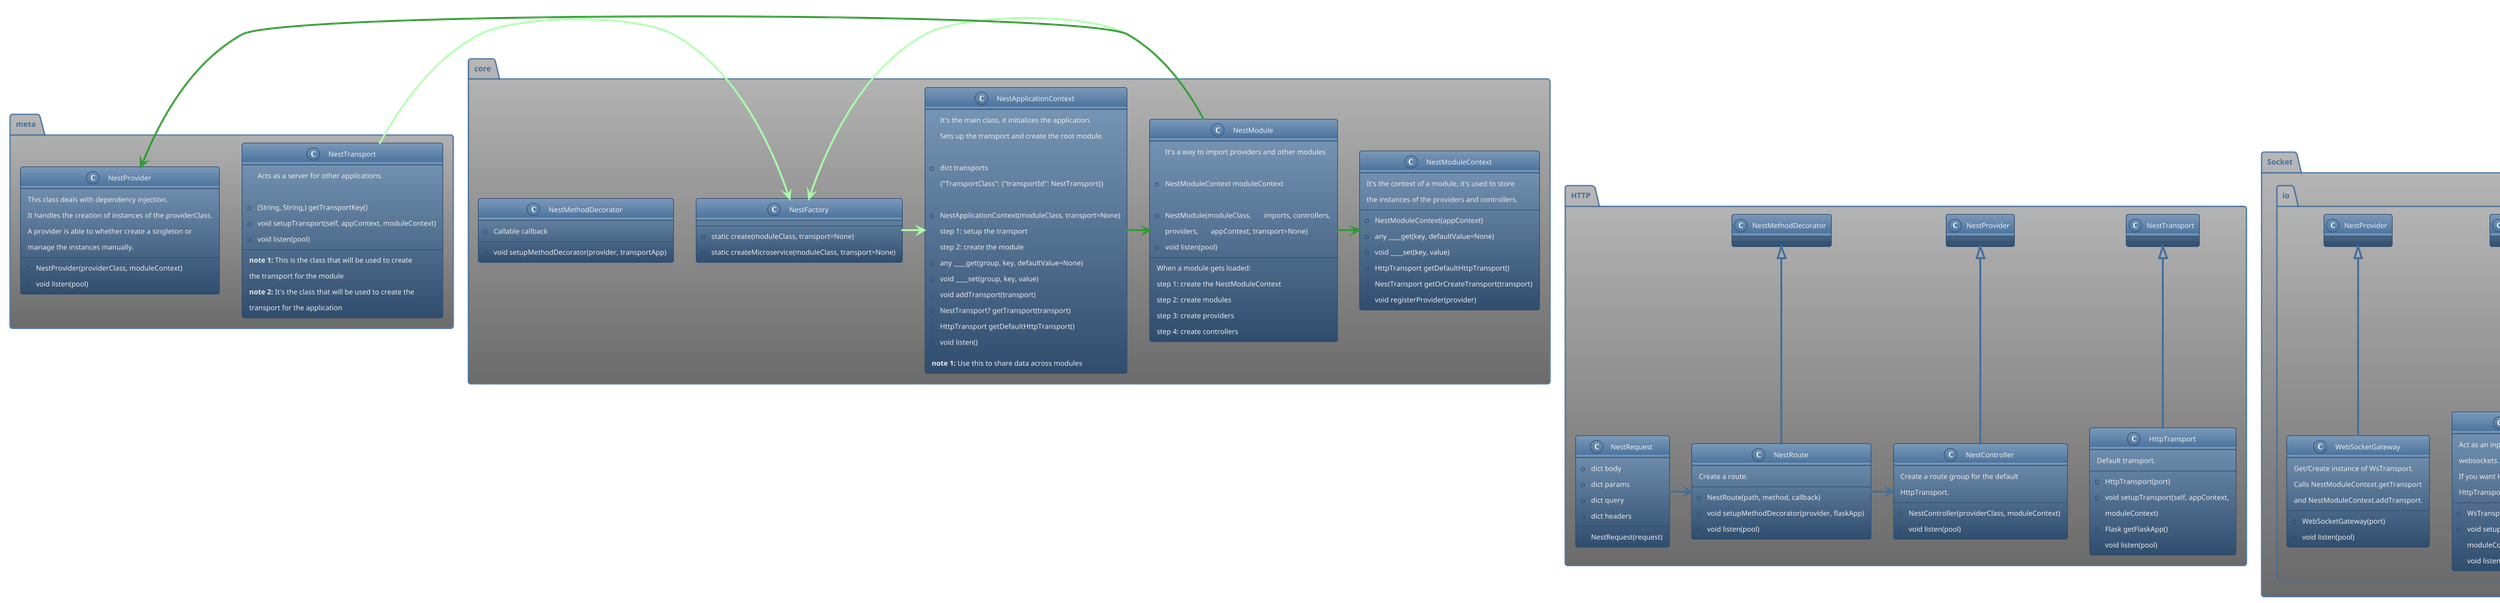 @startuml BottleNest
  !theme spacelab

  package "meta" {
    class NestTransport {
      Acts as a server for other applications.
      
      +(String, String,) getTransportKey()
      +void setupTransport(self, appContext, moduleContext)
      +void listen(pool)
      ---
      **note 1:** This is the class that will be used to create 
      the transport for the module
      **note 2:** It's the class that will be used to create the 
      transport for the application
    }

    class NestProvider {
      This class deals with dependency injection.
      It handles the creation of instances of the providerClass.
      A provider is able to whether create a singleton or 
      manage the instances manually.
      
      +NestProvider(providerClass, moduleContext)
      +void listen(pool)
    }
  }

  package "core" {
    class NestFactory {
      +static create(moduleClass, transport=None)
      +static createMicroservice(moduleClass, transport=None)
    }

    class NestApplicationContext {
      It's the main class, it initializes the application.
      Sets up the transport and create the root module.
      
      +dict transports
      {"TransportClass": {"transportId": NestTransport}}

      +NestApplicationContext(moduleClass, transport=None)
      step 1: setup the transport
      step 2: create the module
      +any ____get(group, key, defaultValue=None)
      +void ____set(group, key, value)
      +void addTransport(transport)
      +NestTransport? getTransport(transport)
      +HttpTransport getDefaultHttpTransport()
      +void listen()
      ---
      **note 1:** Use this to share data across modules
    }

    class NestModule {
      It's a way to import providers and other modules

      +NestModuleContext moduleContext

      +NestModule(moduleClass, \
      imports, controllers, 
      providers, \
      appContext, transport=None)
      +void listen(pool)
      ---
      When a module gets loaded:
      step 1: create the NestModuleContext
      step 2: create modules
      step 3: create providers
      step 4: create controllers
    }

    class NestModuleContext {
      It's the context of a module, it's used to store
      the instances of the providers and controllers.

      +NestModuleContext(appContext)
      +any ____get(key, defaultValue=None)
      +void ____set(key, value)
      +HttpTransport getDefaultHttpTransport()
      +NestTransport getOrCreateTransport(transport)
      +void registerProvider(provider)
    }

    class NestMethodDecorator {
      +Callable callback
      +void setupMethodDecorator(provider, transportApp)
    }

    NestTransport -[#afa]> NestFactory
    NestFactory <-[#afa] NestModule
    NestFactory -[#afa]> NestApplicationContext
    NestApplicationContext -[#393]> NestModule
    NestModule -[#393]> NestModuleContext
    NestModuleContext -[hidden]> NestProvider
    NestModule -[#393]> NestProvider
  }

  package "HTTP" {
    class HttpTransport extends NestTransport {
      Default transport.

      +HttpTransport(port)
      +void setupTransport(self, appContext, 
      moduleContext)
      +Flask getFlaskApp()
      +void listen(pool)
    }

    class NestController extends NestProvider {
      Create a route group for the default 
      HttpTransport.

      +NestController(providerClass, moduleContext)
      +void listen(pool)
    }

    class NestRoute extends NestMethodDecorator {
      Create a route.

      +NestRoute(path, method, callback)
      +void setupMethodDecorator(provider, flaskApp)
      +void listen(pool)
    }

    class NestRequest {
      +NestRequest(request)
      +dict body
      +dict params
      +dict query
      +dict headers
    }

    NestController -[hidden]> HttpTransport
    NestRoute -> NestController
    NestRequest -> NestRoute
  }

  package "Socket.io" {
    class WsTransport extends NestTransport {
      Act as an input transport if you want only
      websockets.
      If you want HTTP + Websockets, use
      HttpTransport instead.

      +WsTransport(port)
      +void setupTransport(self, appContext, 
      moduleContext)
      +void listen(pool)
    }

    class WebSocketGateway extends NestProvider {
      Get/Create instance of WsTransport.
      Calls NestModuleContext.getTransport
      and NestModuleContext.addTransport.

      +WebSocketGateway(port)
      +void listen(pool)
    }
  }

@enduml
